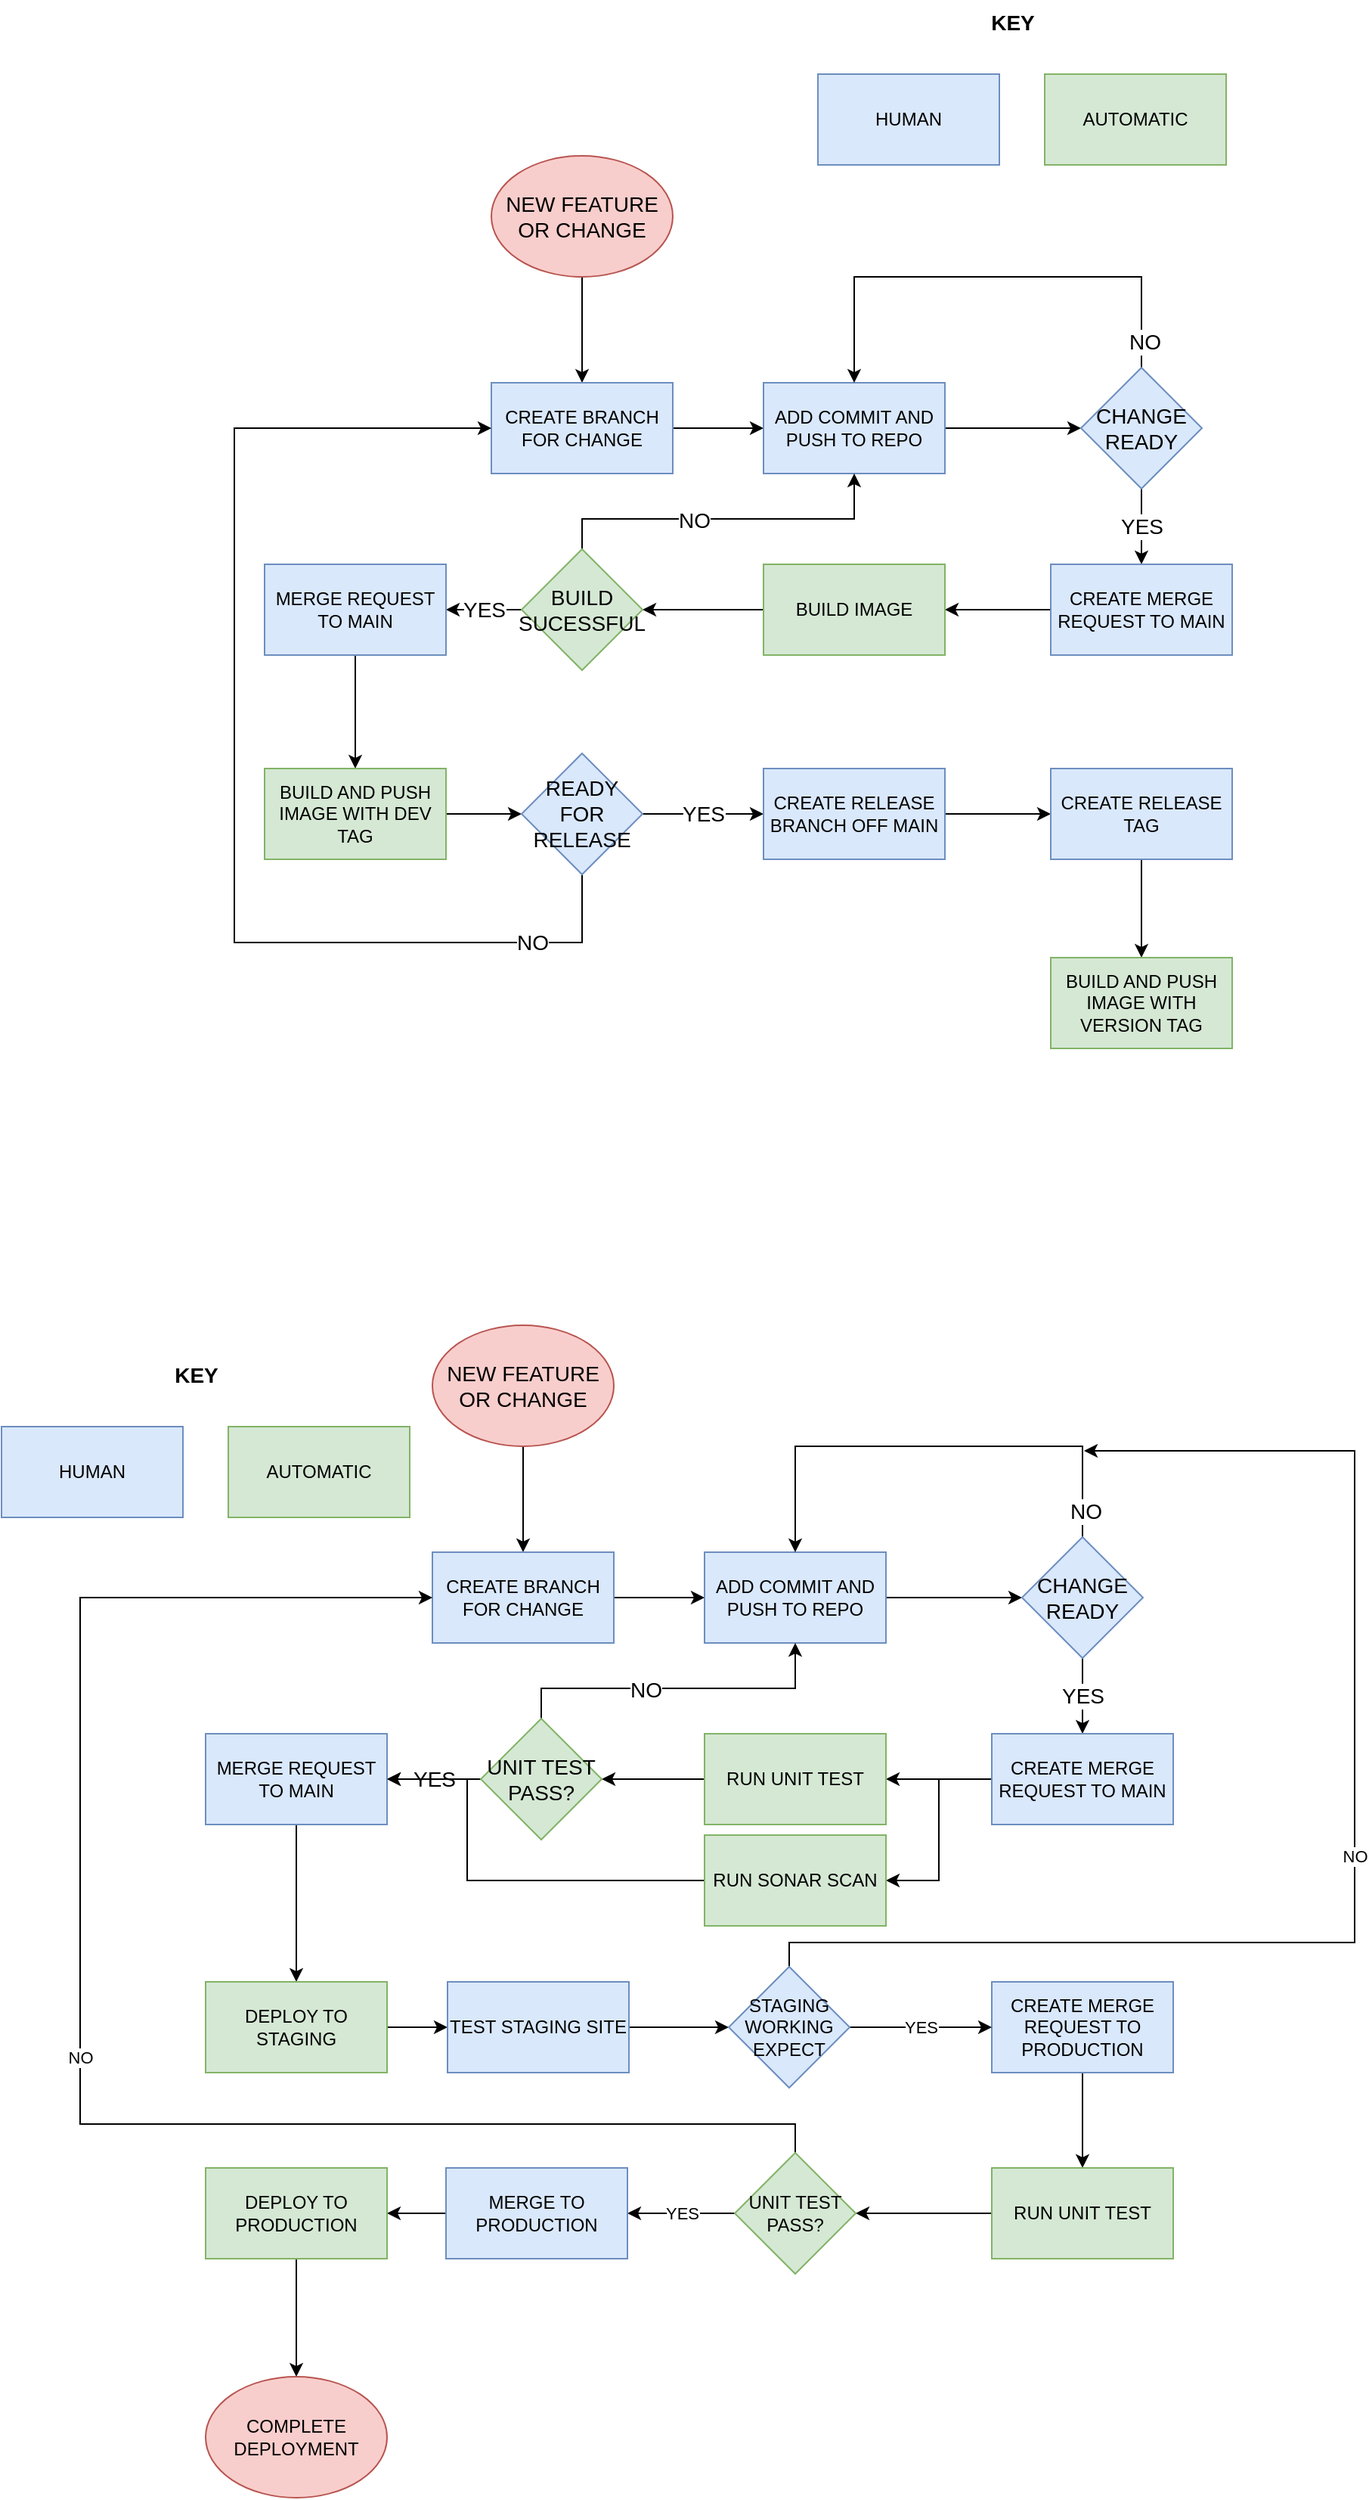 <mxfile version="15.5.0" type="github">
  <diagram id="9J9F7_jm1cELa0e6smn7" name="Page-1">
    <mxGraphModel dx="1628" dy="703" grid="0" gridSize="10" guides="1" tooltips="1" connect="1" arrows="1" fold="1" page="0" pageScale="1" pageWidth="827" pageHeight="1169" math="0" shadow="0">
      <root>
        <mxCell id="0" />
        <mxCell id="1" parent="0" />
        <mxCell id="q3SY9Z04a5LSegk2IjPD-1" value="HUMAN" style="rounded=0;whiteSpace=wrap;html=1;fillColor=#dae8fc;strokeColor=#6c8ebf;" parent="1" vertex="1">
          <mxGeometry x="356" y="66" width="120" height="60" as="geometry" />
        </mxCell>
        <mxCell id="q3SY9Z04a5LSegk2IjPD-2" value="&lt;b&gt;&lt;font style=&quot;font-size: 14px&quot;&gt;KEY&lt;/font&gt;&lt;/b&gt;" style="text;html=1;strokeColor=none;fillColor=none;align=center;verticalAlign=middle;whiteSpace=wrap;rounded=0;" parent="1" vertex="1">
          <mxGeometry x="455" y="17" width="60" height="30" as="geometry" />
        </mxCell>
        <mxCell id="q3SY9Z04a5LSegk2IjPD-3" value="AUTOMATIC" style="rounded=0;whiteSpace=wrap;html=1;fillColor=#d5e8d4;strokeColor=#82b366;" parent="1" vertex="1">
          <mxGeometry x="506" y="66" width="120" height="60" as="geometry" />
        </mxCell>
        <mxCell id="q3SY9Z04a5LSegk2IjPD-17" style="edgeStyle=orthogonalEdgeStyle;rounded=0;orthogonalLoop=1;jettySize=auto;html=1;entryX=0.5;entryY=0;entryDx=0;entryDy=0;fontSize=14;" parent="1" source="q3SY9Z04a5LSegk2IjPD-4" target="q3SY9Z04a5LSegk2IjPD-5" edge="1">
          <mxGeometry relative="1" as="geometry" />
        </mxCell>
        <mxCell id="q3SY9Z04a5LSegk2IjPD-4" value="NEW FEATURE OR CHANGE" style="ellipse;whiteSpace=wrap;html=1;fontSize=14;fillColor=#f8cecc;strokeColor=#b85450;" parent="1" vertex="1">
          <mxGeometry x="140" y="120" width="120" height="80" as="geometry" />
        </mxCell>
        <mxCell id="q3SY9Z04a5LSegk2IjPD-18" style="edgeStyle=orthogonalEdgeStyle;rounded=0;orthogonalLoop=1;jettySize=auto;html=1;entryX=0;entryY=0.5;entryDx=0;entryDy=0;fontSize=14;" parent="1" source="q3SY9Z04a5LSegk2IjPD-5" target="q3SY9Z04a5LSegk2IjPD-6" edge="1">
          <mxGeometry relative="1" as="geometry" />
        </mxCell>
        <mxCell id="q3SY9Z04a5LSegk2IjPD-5" value="CREATE BRANCH FOR CHANGE" style="rounded=0;whiteSpace=wrap;html=1;fillColor=#dae8fc;strokeColor=#6c8ebf;" parent="1" vertex="1">
          <mxGeometry x="140" y="270" width="120" height="60" as="geometry" />
        </mxCell>
        <mxCell id="q3SY9Z04a5LSegk2IjPD-19" style="edgeStyle=orthogonalEdgeStyle;rounded=0;orthogonalLoop=1;jettySize=auto;html=1;entryX=0;entryY=0.5;entryDx=0;entryDy=0;fontSize=14;" parent="1" source="q3SY9Z04a5LSegk2IjPD-6" target="q3SY9Z04a5LSegk2IjPD-7" edge="1">
          <mxGeometry relative="1" as="geometry" />
        </mxCell>
        <mxCell id="q3SY9Z04a5LSegk2IjPD-6" value="ADD COMMIT AND PUSH TO REPO" style="rounded=0;whiteSpace=wrap;html=1;fillColor=#dae8fc;strokeColor=#6c8ebf;" parent="1" vertex="1">
          <mxGeometry x="320" y="270" width="120" height="60" as="geometry" />
        </mxCell>
        <mxCell id="q3SY9Z04a5LSegk2IjPD-20" value="YES" style="edgeStyle=orthogonalEdgeStyle;rounded=0;orthogonalLoop=1;jettySize=auto;html=1;entryX=0.5;entryY=0;entryDx=0;entryDy=0;fontSize=14;" parent="1" source="q3SY9Z04a5LSegk2IjPD-7" target="q3SY9Z04a5LSegk2IjPD-8" edge="1">
          <mxGeometry relative="1" as="geometry">
            <Array as="points">
              <mxPoint x="570" y="370" />
              <mxPoint x="570" y="370" />
            </Array>
          </mxGeometry>
        </mxCell>
        <mxCell id="q3SY9Z04a5LSegk2IjPD-28" style="edgeStyle=orthogonalEdgeStyle;rounded=0;orthogonalLoop=1;jettySize=auto;html=1;entryX=0.5;entryY=0;entryDx=0;entryDy=0;fontSize=14;" parent="1" source="q3SY9Z04a5LSegk2IjPD-7" target="q3SY9Z04a5LSegk2IjPD-6" edge="1">
          <mxGeometry relative="1" as="geometry">
            <Array as="points">
              <mxPoint x="570" y="200" />
              <mxPoint x="380" y="200" />
            </Array>
          </mxGeometry>
        </mxCell>
        <mxCell id="q3SY9Z04a5LSegk2IjPD-29" value="NO" style="edgeLabel;html=1;align=center;verticalAlign=middle;resizable=0;points=[];fontSize=14;" parent="q3SY9Z04a5LSegk2IjPD-28" vertex="1" connectable="0">
          <mxGeometry x="-0.892" y="-2" relative="1" as="geometry">
            <mxPoint as="offset" />
          </mxGeometry>
        </mxCell>
        <mxCell id="q3SY9Z04a5LSegk2IjPD-7" value="CHANGE READY" style="rhombus;whiteSpace=wrap;html=1;fontSize=14;fillColor=#dae8fc;strokeColor=#6c8ebf;" parent="1" vertex="1">
          <mxGeometry x="530" y="260" width="80" height="80" as="geometry" />
        </mxCell>
        <mxCell id="q3SY9Z04a5LSegk2IjPD-21" style="edgeStyle=orthogonalEdgeStyle;rounded=0;orthogonalLoop=1;jettySize=auto;html=1;entryX=1;entryY=0.5;entryDx=0;entryDy=0;fontSize=14;" parent="1" source="q3SY9Z04a5LSegk2IjPD-8" target="q3SY9Z04a5LSegk2IjPD-9" edge="1">
          <mxGeometry relative="1" as="geometry" />
        </mxCell>
        <mxCell id="q3SY9Z04a5LSegk2IjPD-8" value="CREATE MERGE REQUEST TO MAIN" style="rounded=0;whiteSpace=wrap;html=1;fillColor=#dae8fc;strokeColor=#6c8ebf;" parent="1" vertex="1">
          <mxGeometry x="510" y="390" width="120" height="60" as="geometry" />
        </mxCell>
        <mxCell id="q3SY9Z04a5LSegk2IjPD-22" style="edgeStyle=orthogonalEdgeStyle;rounded=0;orthogonalLoop=1;jettySize=auto;html=1;entryX=1;entryY=0.5;entryDx=0;entryDy=0;fontSize=14;" parent="1" source="q3SY9Z04a5LSegk2IjPD-9" target="q3SY9Z04a5LSegk2IjPD-10" edge="1">
          <mxGeometry relative="1" as="geometry" />
        </mxCell>
        <mxCell id="q3SY9Z04a5LSegk2IjPD-9" value="BUILD IMAGE" style="rounded=0;whiteSpace=wrap;html=1;fillColor=#d5e8d4;strokeColor=#82b366;" parent="1" vertex="1">
          <mxGeometry x="320" y="390" width="120" height="60" as="geometry" />
        </mxCell>
        <mxCell id="q3SY9Z04a5LSegk2IjPD-23" value="YES" style="edgeStyle=orthogonalEdgeStyle;rounded=0;orthogonalLoop=1;jettySize=auto;html=1;entryX=1;entryY=0.5;entryDx=0;entryDy=0;fontSize=14;" parent="1" source="q3SY9Z04a5LSegk2IjPD-10" target="q3SY9Z04a5LSegk2IjPD-11" edge="1">
          <mxGeometry relative="1" as="geometry" />
        </mxCell>
        <mxCell id="q3SY9Z04a5LSegk2IjPD-31" style="edgeStyle=orthogonalEdgeStyle;rounded=0;orthogonalLoop=1;jettySize=auto;html=1;fontSize=14;" parent="1" source="q3SY9Z04a5LSegk2IjPD-10" target="q3SY9Z04a5LSegk2IjPD-6" edge="1">
          <mxGeometry relative="1" as="geometry">
            <Array as="points">
              <mxPoint x="200" y="360" />
              <mxPoint x="380" y="360" />
            </Array>
          </mxGeometry>
        </mxCell>
        <mxCell id="q3SY9Z04a5LSegk2IjPD-33" value="NO" style="edgeLabel;html=1;align=center;verticalAlign=middle;resizable=0;points=[];fontSize=14;" parent="q3SY9Z04a5LSegk2IjPD-31" vertex="1" connectable="0">
          <mxGeometry x="-0.188" y="-1" relative="1" as="geometry">
            <mxPoint as="offset" />
          </mxGeometry>
        </mxCell>
        <mxCell id="q3SY9Z04a5LSegk2IjPD-10" value="BUILD&lt;br&gt;SUCESSFUL" style="rhombus;whiteSpace=wrap;html=1;fontSize=14;fillColor=#d5e8d4;strokeColor=#82b366;" parent="1" vertex="1">
          <mxGeometry x="160" y="380" width="80" height="80" as="geometry" />
        </mxCell>
        <mxCell id="q3SY9Z04a5LSegk2IjPD-24" style="edgeStyle=orthogonalEdgeStyle;rounded=0;orthogonalLoop=1;jettySize=auto;html=1;fontSize=14;" parent="1" source="q3SY9Z04a5LSegk2IjPD-11" target="q3SY9Z04a5LSegk2IjPD-12" edge="1">
          <mxGeometry relative="1" as="geometry" />
        </mxCell>
        <mxCell id="q3SY9Z04a5LSegk2IjPD-11" value="MERGE REQUEST TO MAIN" style="rounded=0;whiteSpace=wrap;html=1;fillColor=#dae8fc;strokeColor=#6c8ebf;" parent="1" vertex="1">
          <mxGeometry x="-10" y="390" width="120" height="60" as="geometry" />
        </mxCell>
        <mxCell id="q3SY9Z04a5LSegk2IjPD-25" style="edgeStyle=orthogonalEdgeStyle;rounded=0;orthogonalLoop=1;jettySize=auto;html=1;entryX=0;entryY=0.5;entryDx=0;entryDy=0;fontSize=14;" parent="1" source="q3SY9Z04a5LSegk2IjPD-12" target="q3SY9Z04a5LSegk2IjPD-13" edge="1">
          <mxGeometry relative="1" as="geometry" />
        </mxCell>
        <mxCell id="q3SY9Z04a5LSegk2IjPD-12" value="BUILD AND PUSH IMAGE WITH DEV TAG" style="rounded=0;whiteSpace=wrap;html=1;fillColor=#d5e8d4;strokeColor=#82b366;" parent="1" vertex="1">
          <mxGeometry x="-10" y="525" width="120" height="60" as="geometry" />
        </mxCell>
        <mxCell id="q3SY9Z04a5LSegk2IjPD-26" value="YES" style="edgeStyle=orthogonalEdgeStyle;rounded=0;orthogonalLoop=1;jettySize=auto;html=1;entryX=0;entryY=0.5;entryDx=0;entryDy=0;fontSize=14;" parent="1" source="q3SY9Z04a5LSegk2IjPD-13" target="q3SY9Z04a5LSegk2IjPD-14" edge="1">
          <mxGeometry relative="1" as="geometry" />
        </mxCell>
        <mxCell id="q3SY9Z04a5LSegk2IjPD-35" value="NO" style="edgeStyle=orthogonalEdgeStyle;rounded=0;orthogonalLoop=1;jettySize=auto;html=1;entryX=0;entryY=0.5;entryDx=0;entryDy=0;fontSize=14;" parent="1" source="q3SY9Z04a5LSegk2IjPD-13" target="q3SY9Z04a5LSegk2IjPD-5" edge="1">
          <mxGeometry x="-0.801" relative="1" as="geometry">
            <Array as="points">
              <mxPoint x="200" y="640" />
              <mxPoint x="-30" y="640" />
              <mxPoint x="-30" y="300" />
            </Array>
            <mxPoint as="offset" />
          </mxGeometry>
        </mxCell>
        <mxCell id="q3SY9Z04a5LSegk2IjPD-13" value="READY FOR RELEASE" style="rhombus;whiteSpace=wrap;html=1;fontSize=14;fillColor=#dae8fc;strokeColor=#6c8ebf;" parent="1" vertex="1">
          <mxGeometry x="160" y="515" width="80" height="80" as="geometry" />
        </mxCell>
        <mxCell id="q3SY9Z04a5LSegk2IjPD-27" style="edgeStyle=orthogonalEdgeStyle;rounded=0;orthogonalLoop=1;jettySize=auto;html=1;entryX=0;entryY=0.5;entryDx=0;entryDy=0;fontSize=14;" parent="1" source="q3SY9Z04a5LSegk2IjPD-14" target="q3SY9Z04a5LSegk2IjPD-15" edge="1">
          <mxGeometry relative="1" as="geometry" />
        </mxCell>
        <mxCell id="q3SY9Z04a5LSegk2IjPD-14" value="CREATE RELEASE BRANCH OFF MAIN" style="rounded=0;whiteSpace=wrap;html=1;fillColor=#dae8fc;strokeColor=#6c8ebf;" parent="1" vertex="1">
          <mxGeometry x="320" y="525" width="120" height="60" as="geometry" />
        </mxCell>
        <mxCell id="q3SY9Z04a5LSegk2IjPD-36" style="edgeStyle=orthogonalEdgeStyle;rounded=0;orthogonalLoop=1;jettySize=auto;html=1;entryX=0.5;entryY=0;entryDx=0;entryDy=0;fontSize=14;" parent="1" source="q3SY9Z04a5LSegk2IjPD-15" target="q3SY9Z04a5LSegk2IjPD-16" edge="1">
          <mxGeometry relative="1" as="geometry" />
        </mxCell>
        <mxCell id="q3SY9Z04a5LSegk2IjPD-15" value="CREATE RELEASE TAG" style="rounded=0;whiteSpace=wrap;html=1;fillColor=#dae8fc;strokeColor=#6c8ebf;" parent="1" vertex="1">
          <mxGeometry x="510" y="525" width="120" height="60" as="geometry" />
        </mxCell>
        <mxCell id="q3SY9Z04a5LSegk2IjPD-16" value="BUILD AND PUSH IMAGE WITH VERSION TAG" style="rounded=0;whiteSpace=wrap;html=1;fillColor=#d5e8d4;strokeColor=#82b366;" parent="1" vertex="1">
          <mxGeometry x="510" y="650" width="120" height="60" as="geometry" />
        </mxCell>
        <mxCell id="kgMDZp9xQUOnS6nS74aD-1" value="HUMAN" style="rounded=0;whiteSpace=wrap;html=1;fillColor=#dae8fc;strokeColor=#6c8ebf;" parent="1" vertex="1">
          <mxGeometry x="-184" y="960" width="120" height="60" as="geometry" />
        </mxCell>
        <mxCell id="kgMDZp9xQUOnS6nS74aD-2" value="&lt;b&gt;&lt;font style=&quot;font-size: 14px&quot;&gt;KEY&lt;/font&gt;&lt;/b&gt;" style="text;html=1;strokeColor=none;fillColor=none;align=center;verticalAlign=middle;whiteSpace=wrap;rounded=0;" parent="1" vertex="1">
          <mxGeometry x="-85" y="911" width="60" height="30" as="geometry" />
        </mxCell>
        <mxCell id="kgMDZp9xQUOnS6nS74aD-3" value="AUTOMATIC" style="rounded=0;whiteSpace=wrap;html=1;fillColor=#d5e8d4;strokeColor=#82b366;" parent="1" vertex="1">
          <mxGeometry x="-34" y="960" width="120" height="60" as="geometry" />
        </mxCell>
        <mxCell id="kgMDZp9xQUOnS6nS74aD-4" style="edgeStyle=orthogonalEdgeStyle;rounded=0;orthogonalLoop=1;jettySize=auto;html=1;entryX=0.5;entryY=0;entryDx=0;entryDy=0;fontSize=14;" parent="1" source="kgMDZp9xQUOnS6nS74aD-5" target="kgMDZp9xQUOnS6nS74aD-7" edge="1">
          <mxGeometry relative="1" as="geometry" />
        </mxCell>
        <mxCell id="kgMDZp9xQUOnS6nS74aD-5" value="NEW FEATURE OR CHANGE" style="ellipse;whiteSpace=wrap;html=1;fontSize=14;fillColor=#f8cecc;strokeColor=#b85450;" parent="1" vertex="1">
          <mxGeometry x="101" y="893" width="120" height="80" as="geometry" />
        </mxCell>
        <mxCell id="kgMDZp9xQUOnS6nS74aD-6" style="edgeStyle=orthogonalEdgeStyle;rounded=0;orthogonalLoop=1;jettySize=auto;html=1;entryX=0;entryY=0.5;entryDx=0;entryDy=0;fontSize=14;" parent="1" source="kgMDZp9xQUOnS6nS74aD-7" target="kgMDZp9xQUOnS6nS74aD-9" edge="1">
          <mxGeometry relative="1" as="geometry" />
        </mxCell>
        <mxCell id="kgMDZp9xQUOnS6nS74aD-7" value="CREATE BRANCH FOR CHANGE" style="rounded=0;whiteSpace=wrap;html=1;fillColor=#dae8fc;strokeColor=#6c8ebf;" parent="1" vertex="1">
          <mxGeometry x="101" y="1043" width="120" height="60" as="geometry" />
        </mxCell>
        <mxCell id="kgMDZp9xQUOnS6nS74aD-8" style="edgeStyle=orthogonalEdgeStyle;rounded=0;orthogonalLoop=1;jettySize=auto;html=1;entryX=0;entryY=0.5;entryDx=0;entryDy=0;fontSize=14;" parent="1" source="kgMDZp9xQUOnS6nS74aD-9" target="kgMDZp9xQUOnS6nS74aD-13" edge="1">
          <mxGeometry relative="1" as="geometry" />
        </mxCell>
        <mxCell id="kgMDZp9xQUOnS6nS74aD-9" value="ADD COMMIT AND PUSH TO REPO" style="rounded=0;whiteSpace=wrap;html=1;fillColor=#dae8fc;strokeColor=#6c8ebf;" parent="1" vertex="1">
          <mxGeometry x="281" y="1043" width="120" height="60" as="geometry" />
        </mxCell>
        <mxCell id="kgMDZp9xQUOnS6nS74aD-10" value="YES" style="edgeStyle=orthogonalEdgeStyle;rounded=0;orthogonalLoop=1;jettySize=auto;html=1;entryX=0.5;entryY=0;entryDx=0;entryDy=0;fontSize=14;" parent="1" source="kgMDZp9xQUOnS6nS74aD-13" target="kgMDZp9xQUOnS6nS74aD-15" edge="1">
          <mxGeometry relative="1" as="geometry">
            <Array as="points">
              <mxPoint x="531" y="1143" />
              <mxPoint x="531" y="1143" />
            </Array>
          </mxGeometry>
        </mxCell>
        <mxCell id="kgMDZp9xQUOnS6nS74aD-11" style="edgeStyle=orthogonalEdgeStyle;rounded=0;orthogonalLoop=1;jettySize=auto;html=1;entryX=0.5;entryY=0;entryDx=0;entryDy=0;fontSize=14;" parent="1" source="kgMDZp9xQUOnS6nS74aD-13" target="kgMDZp9xQUOnS6nS74aD-9" edge="1">
          <mxGeometry relative="1" as="geometry">
            <Array as="points">
              <mxPoint x="531" y="973" />
              <mxPoint x="341" y="973" />
            </Array>
          </mxGeometry>
        </mxCell>
        <mxCell id="kgMDZp9xQUOnS6nS74aD-12" value="NO" style="edgeLabel;html=1;align=center;verticalAlign=middle;resizable=0;points=[];fontSize=14;" parent="kgMDZp9xQUOnS6nS74aD-11" vertex="1" connectable="0">
          <mxGeometry x="-0.892" y="-2" relative="1" as="geometry">
            <mxPoint as="offset" />
          </mxGeometry>
        </mxCell>
        <mxCell id="kgMDZp9xQUOnS6nS74aD-13" value="CHANGE READY" style="rhombus;whiteSpace=wrap;html=1;fontSize=14;fillColor=#dae8fc;strokeColor=#6c8ebf;" parent="1" vertex="1">
          <mxGeometry x="491" y="1033" width="80" height="80" as="geometry" />
        </mxCell>
        <mxCell id="kgMDZp9xQUOnS6nS74aD-14" style="edgeStyle=orthogonalEdgeStyle;rounded=0;orthogonalLoop=1;jettySize=auto;html=1;entryX=1;entryY=0.5;entryDx=0;entryDy=0;fontSize=14;" parent="1" source="kgMDZp9xQUOnS6nS74aD-15" target="kgMDZp9xQUOnS6nS74aD-17" edge="1">
          <mxGeometry relative="1" as="geometry" />
        </mxCell>
        <mxCell id="V3wm4IhKPnmcGys4fz-G-2" style="edgeStyle=orthogonalEdgeStyle;rounded=0;orthogonalLoop=1;jettySize=auto;html=1;entryX=1;entryY=0.5;entryDx=0;entryDy=0;" edge="1" parent="1" source="kgMDZp9xQUOnS6nS74aD-15" target="V3wm4IhKPnmcGys4fz-G-1">
          <mxGeometry relative="1" as="geometry" />
        </mxCell>
        <mxCell id="kgMDZp9xQUOnS6nS74aD-15" value="CREATE MERGE REQUEST TO MAIN" style="rounded=0;whiteSpace=wrap;html=1;fillColor=#dae8fc;strokeColor=#6c8ebf;" parent="1" vertex="1">
          <mxGeometry x="471" y="1163" width="120" height="60" as="geometry" />
        </mxCell>
        <mxCell id="kgMDZp9xQUOnS6nS74aD-16" style="edgeStyle=orthogonalEdgeStyle;rounded=0;orthogonalLoop=1;jettySize=auto;html=1;entryX=1;entryY=0.5;entryDx=0;entryDy=0;fontSize=14;" parent="1" source="kgMDZp9xQUOnS6nS74aD-17" target="kgMDZp9xQUOnS6nS74aD-21" edge="1">
          <mxGeometry relative="1" as="geometry" />
        </mxCell>
        <mxCell id="kgMDZp9xQUOnS6nS74aD-17" value="RUN UNIT TEST" style="rounded=0;whiteSpace=wrap;html=1;fillColor=#d5e8d4;strokeColor=#82b366;" parent="1" vertex="1">
          <mxGeometry x="281" y="1163" width="120" height="60" as="geometry" />
        </mxCell>
        <mxCell id="kgMDZp9xQUOnS6nS74aD-18" value="YES" style="edgeStyle=orthogonalEdgeStyle;rounded=0;orthogonalLoop=1;jettySize=auto;html=1;entryX=1;entryY=0.5;entryDx=0;entryDy=0;fontSize=14;" parent="1" source="kgMDZp9xQUOnS6nS74aD-21" target="kgMDZp9xQUOnS6nS74aD-23" edge="1">
          <mxGeometry relative="1" as="geometry" />
        </mxCell>
        <mxCell id="kgMDZp9xQUOnS6nS74aD-19" style="edgeStyle=orthogonalEdgeStyle;rounded=0;orthogonalLoop=1;jettySize=auto;html=1;fontSize=14;" parent="1" source="kgMDZp9xQUOnS6nS74aD-21" target="kgMDZp9xQUOnS6nS74aD-9" edge="1">
          <mxGeometry relative="1" as="geometry">
            <Array as="points">
              <mxPoint x="173" y="1133" />
              <mxPoint x="341" y="1133" />
            </Array>
          </mxGeometry>
        </mxCell>
        <mxCell id="kgMDZp9xQUOnS6nS74aD-20" value="NO" style="edgeLabel;html=1;align=center;verticalAlign=middle;resizable=0;points=[];fontSize=14;" parent="kgMDZp9xQUOnS6nS74aD-19" vertex="1" connectable="0">
          <mxGeometry x="-0.188" y="-1" relative="1" as="geometry">
            <mxPoint as="offset" />
          </mxGeometry>
        </mxCell>
        <mxCell id="kgMDZp9xQUOnS6nS74aD-21" value="UNIT TEST PASS?" style="rhombus;whiteSpace=wrap;html=1;fontSize=14;fillColor=#d5e8d4;strokeColor=#82b366;" parent="1" vertex="1">
          <mxGeometry x="133" y="1153" width="80" height="80" as="geometry" />
        </mxCell>
        <mxCell id="kgMDZp9xQUOnS6nS74aD-22" style="edgeStyle=orthogonalEdgeStyle;rounded=0;orthogonalLoop=1;jettySize=auto;html=1;fontSize=14;" parent="1" source="kgMDZp9xQUOnS6nS74aD-23" target="kgMDZp9xQUOnS6nS74aD-25" edge="1">
          <mxGeometry relative="1" as="geometry" />
        </mxCell>
        <mxCell id="kgMDZp9xQUOnS6nS74aD-23" value="MERGE REQUEST TO MAIN" style="rounded=0;whiteSpace=wrap;html=1;fillColor=#dae8fc;strokeColor=#6c8ebf;" parent="1" vertex="1">
          <mxGeometry x="-49" y="1163" width="120" height="60" as="geometry" />
        </mxCell>
        <mxCell id="kgMDZp9xQUOnS6nS74aD-45" style="edgeStyle=orthogonalEdgeStyle;rounded=0;orthogonalLoop=1;jettySize=auto;html=1;" parent="1" source="kgMDZp9xQUOnS6nS74aD-25" target="kgMDZp9xQUOnS6nS74aD-35" edge="1">
          <mxGeometry relative="1" as="geometry" />
        </mxCell>
        <mxCell id="kgMDZp9xQUOnS6nS74aD-25" value="DEPLOY TO STAGING" style="rounded=0;whiteSpace=wrap;html=1;fillColor=#d5e8d4;strokeColor=#82b366;" parent="1" vertex="1">
          <mxGeometry x="-49" y="1327" width="120" height="60" as="geometry" />
        </mxCell>
        <mxCell id="kgMDZp9xQUOnS6nS74aD-31" style="edgeStyle=orthogonalEdgeStyle;rounded=0;orthogonalLoop=1;jettySize=auto;html=1;entryX=0.5;entryY=0;entryDx=0;entryDy=0;fontSize=14;" parent="1" source="kgMDZp9xQUOnS6nS74aD-32" target="kgMDZp9xQUOnS6nS74aD-33" edge="1">
          <mxGeometry relative="1" as="geometry" />
        </mxCell>
        <mxCell id="kgMDZp9xQUOnS6nS74aD-32" value="CREATE MERGE REQUEST TO PRODUCTION" style="rounded=0;whiteSpace=wrap;html=1;fillColor=#dae8fc;strokeColor=#6c8ebf;" parent="1" vertex="1">
          <mxGeometry x="471" y="1327" width="120" height="60" as="geometry" />
        </mxCell>
        <mxCell id="kgMDZp9xQUOnS6nS74aD-44" style="edgeStyle=orthogonalEdgeStyle;rounded=0;orthogonalLoop=1;jettySize=auto;html=1;entryX=1;entryY=0.5;entryDx=0;entryDy=0;" parent="1" source="kgMDZp9xQUOnS6nS74aD-33" target="kgMDZp9xQUOnS6nS74aD-37" edge="1">
          <mxGeometry relative="1" as="geometry" />
        </mxCell>
        <mxCell id="kgMDZp9xQUOnS6nS74aD-33" value="RUN UNIT TEST" style="rounded=0;whiteSpace=wrap;html=1;fillColor=#d5e8d4;strokeColor=#82b366;" parent="1" vertex="1">
          <mxGeometry x="471" y="1450" width="120" height="60" as="geometry" />
        </mxCell>
        <mxCell id="kgMDZp9xQUOnS6nS74aD-47" style="edgeStyle=orthogonalEdgeStyle;rounded=0;orthogonalLoop=1;jettySize=auto;html=1;entryX=0;entryY=0.5;entryDx=0;entryDy=0;" parent="1" source="kgMDZp9xQUOnS6nS74aD-35" target="kgMDZp9xQUOnS6nS74aD-36" edge="1">
          <mxGeometry relative="1" as="geometry" />
        </mxCell>
        <mxCell id="kgMDZp9xQUOnS6nS74aD-35" value="TEST STAGING SITE" style="rounded=0;whiteSpace=wrap;html=1;fillColor=#dae8fc;strokeColor=#6c8ebf;" parent="1" vertex="1">
          <mxGeometry x="111" y="1327" width="120" height="60" as="geometry" />
        </mxCell>
        <mxCell id="kgMDZp9xQUOnS6nS74aD-48" value="YES" style="edgeStyle=orthogonalEdgeStyle;rounded=0;orthogonalLoop=1;jettySize=auto;html=1;" parent="1" source="kgMDZp9xQUOnS6nS74aD-36" target="kgMDZp9xQUOnS6nS74aD-32" edge="1">
          <mxGeometry relative="1" as="geometry" />
        </mxCell>
        <mxCell id="kgMDZp9xQUOnS6nS74aD-49" value="NO" style="edgeStyle=orthogonalEdgeStyle;rounded=0;orthogonalLoop=1;jettySize=auto;html=1;" parent="1" source="kgMDZp9xQUOnS6nS74aD-36" edge="1">
          <mxGeometry relative="1" as="geometry">
            <mxPoint x="532" y="976" as="targetPoint" />
            <Array as="points">
              <mxPoint x="337" y="1301" />
              <mxPoint x="711" y="1301" />
              <mxPoint x="711" y="976" />
            </Array>
          </mxGeometry>
        </mxCell>
        <mxCell id="kgMDZp9xQUOnS6nS74aD-36" value="STAGING WORKING EXPECT" style="rhombus;whiteSpace=wrap;html=1;fillColor=#dae8fc;strokeColor=#6c8ebf;" parent="1" vertex="1">
          <mxGeometry x="297" y="1317" width="80" height="80" as="geometry" />
        </mxCell>
        <mxCell id="kgMDZp9xQUOnS6nS74aD-43" value="YES" style="edgeStyle=orthogonalEdgeStyle;rounded=0;orthogonalLoop=1;jettySize=auto;html=1;entryX=1;entryY=0.5;entryDx=0;entryDy=0;" parent="1" source="kgMDZp9xQUOnS6nS74aD-37" target="kgMDZp9xQUOnS6nS74aD-38" edge="1">
          <mxGeometry relative="1" as="geometry" />
        </mxCell>
        <mxCell id="kgMDZp9xQUOnS6nS74aD-50" value="NO" style="edgeStyle=orthogonalEdgeStyle;rounded=0;orthogonalLoop=1;jettySize=auto;html=1;entryX=0;entryY=0.5;entryDx=0;entryDy=0;" parent="1" source="kgMDZp9xQUOnS6nS74aD-37" target="kgMDZp9xQUOnS6nS74aD-7" edge="1">
          <mxGeometry relative="1" as="geometry">
            <Array as="points">
              <mxPoint x="341" y="1421" />
              <mxPoint x="-132" y="1421" />
              <mxPoint x="-132" y="1073" />
            </Array>
          </mxGeometry>
        </mxCell>
        <mxCell id="kgMDZp9xQUOnS6nS74aD-37" value="UNIT TEST PASS?" style="rhombus;whiteSpace=wrap;html=1;fillColor=#d5e8d4;strokeColor=#82b366;" parent="1" vertex="1">
          <mxGeometry x="301" y="1440" width="80" height="80" as="geometry" />
        </mxCell>
        <mxCell id="kgMDZp9xQUOnS6nS74aD-42" style="edgeStyle=orthogonalEdgeStyle;rounded=0;orthogonalLoop=1;jettySize=auto;html=1;entryX=1;entryY=0.5;entryDx=0;entryDy=0;" parent="1" source="kgMDZp9xQUOnS6nS74aD-38" target="kgMDZp9xQUOnS6nS74aD-39" edge="1">
          <mxGeometry relative="1" as="geometry" />
        </mxCell>
        <mxCell id="kgMDZp9xQUOnS6nS74aD-38" value="MERGE TO PRODUCTION" style="rounded=0;whiteSpace=wrap;html=1;fillColor=#dae8fc;strokeColor=#6c8ebf;" parent="1" vertex="1">
          <mxGeometry x="110" y="1450" width="120" height="60" as="geometry" />
        </mxCell>
        <mxCell id="kgMDZp9xQUOnS6nS74aD-41" style="edgeStyle=orthogonalEdgeStyle;rounded=0;orthogonalLoop=1;jettySize=auto;html=1;" parent="1" source="kgMDZp9xQUOnS6nS74aD-39" target="kgMDZp9xQUOnS6nS74aD-40" edge="1">
          <mxGeometry relative="1" as="geometry" />
        </mxCell>
        <mxCell id="kgMDZp9xQUOnS6nS74aD-39" value="DEPLOY TO PRODUCTION" style="rounded=0;whiteSpace=wrap;html=1;fillColor=#d5e8d4;strokeColor=#82b366;" parent="1" vertex="1">
          <mxGeometry x="-49" y="1450" width="120" height="60" as="geometry" />
        </mxCell>
        <mxCell id="kgMDZp9xQUOnS6nS74aD-40" value="COMPLETE DEPLOYMENT" style="ellipse;whiteSpace=wrap;html=1;fillColor=#f8cecc;strokeColor=#b85450;" parent="1" vertex="1">
          <mxGeometry x="-49" y="1588" width="120" height="80" as="geometry" />
        </mxCell>
        <mxCell id="V3wm4IhKPnmcGys4fz-G-6" style="edgeStyle=orthogonalEdgeStyle;rounded=0;orthogonalLoop=1;jettySize=auto;html=1;entryX=1;entryY=0.5;entryDx=0;entryDy=0;" edge="1" parent="1" source="V3wm4IhKPnmcGys4fz-G-1" target="kgMDZp9xQUOnS6nS74aD-23">
          <mxGeometry relative="1" as="geometry">
            <Array as="points">
              <mxPoint x="124" y="1260" />
              <mxPoint x="124" y="1193" />
            </Array>
          </mxGeometry>
        </mxCell>
        <mxCell id="V3wm4IhKPnmcGys4fz-G-1" value="RUN SONAR SCAN" style="rounded=0;whiteSpace=wrap;html=1;fillColor=#d5e8d4;strokeColor=#82b366;" vertex="1" parent="1">
          <mxGeometry x="281" y="1230" width="120" height="60" as="geometry" />
        </mxCell>
      </root>
    </mxGraphModel>
  </diagram>
</mxfile>
